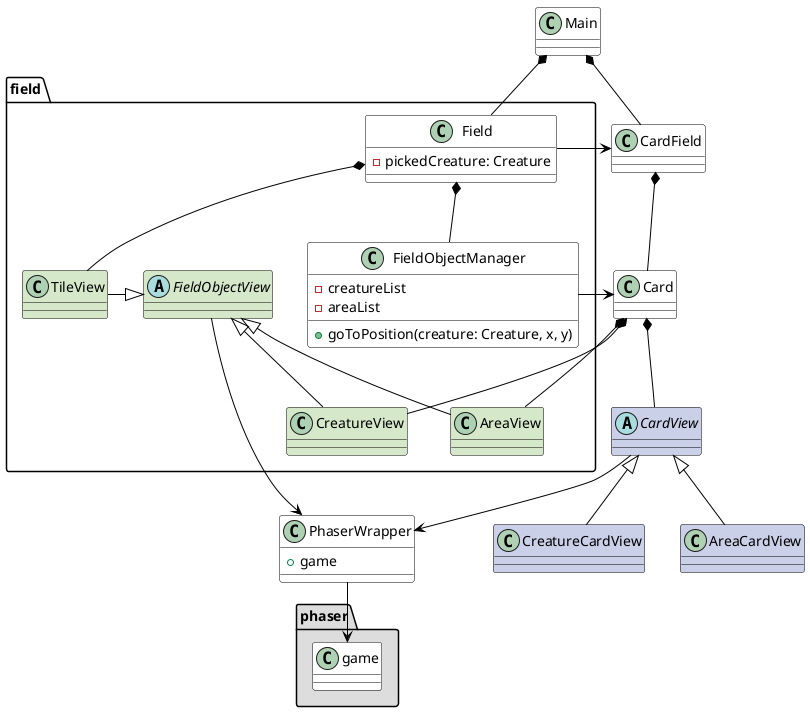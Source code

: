 @startuml

'Палитра
'#D6E8CA
'#CAD0E8
'#F7CDFF

skinparam class {
	ArrowColor black
	BorderColor black
}

skinparam stereotypeCBackgroundColor YellowGreen
skinparam shadowing false

class Main #ffffff

Main *-- field.Field
Main *-- CardField


''' Про это смотри cards.puml, тут очень упощеная ее часть
class CardField #fff
CardField *-- Card


class Card #fff
Card *-- field.CreatureView
Card *-- field.AreaView
Card *-- CardView



abstract class CardView #CAD0E8
CardView --> PhaserWrapper


class CreatureCardView #CAD0E8
CardView <|-- CreatureCardView


class AreaCardView #CAD0E8
CardView <|-- AreaCardView


class PhaserWrapper #ffffff {
    + game
}
PhaserWrapper --> phaser.game


package "field" {
    class Field #ffffff {
        - pickedCreature: Creature
    }
    Field *-- FieldObjectManager
    Field *-- TileView
    Field --> .CardField


    class FieldObjectManager #fff {
        - creatureList
        - areaList
        + goToPosition(creature: Creature, x, y)
    }
    FieldObjectManager --> .Card



    abstract class FieldObjectView #D6E8CA
    FieldObjectView <|-left- TileView
    FieldObjectView <|-down- CreatureView
    FieldObjectView <|-down- AreaView
    FieldObjectView --> .PhaserWrapper

    class CreatureView #D6E8CA
    class AreaView #D6E8CA
    class TileView #D6E8CA
}


package "phaser" #DDDDDD {
    class game #fff
}
@enduml
